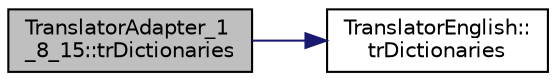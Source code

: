 digraph "TranslatorAdapter_1_8_15::trDictionaries"
{
 // LATEX_PDF_SIZE
  edge [fontname="Helvetica",fontsize="10",labelfontname="Helvetica",labelfontsize="10"];
  node [fontname="Helvetica",fontsize="10",shape=record];
  rankdir="LR";
  Node1 [label="TranslatorAdapter_1\l_8_15::trDictionaries",height=0.2,width=0.4,color="black", fillcolor="grey75", style="filled", fontcolor="black",tooltip=" "];
  Node1 -> Node2 [color="midnightblue",fontsize="10",style="solid",fontname="Helvetica"];
  Node2 [label="TranslatorEnglish::\ltrDictionaries",height=0.2,width=0.4,color="black", fillcolor="white", style="filled",URL="$classTranslatorEnglish.html#a587391816a0073ca38049a064768fc41",tooltip=" "];
}
